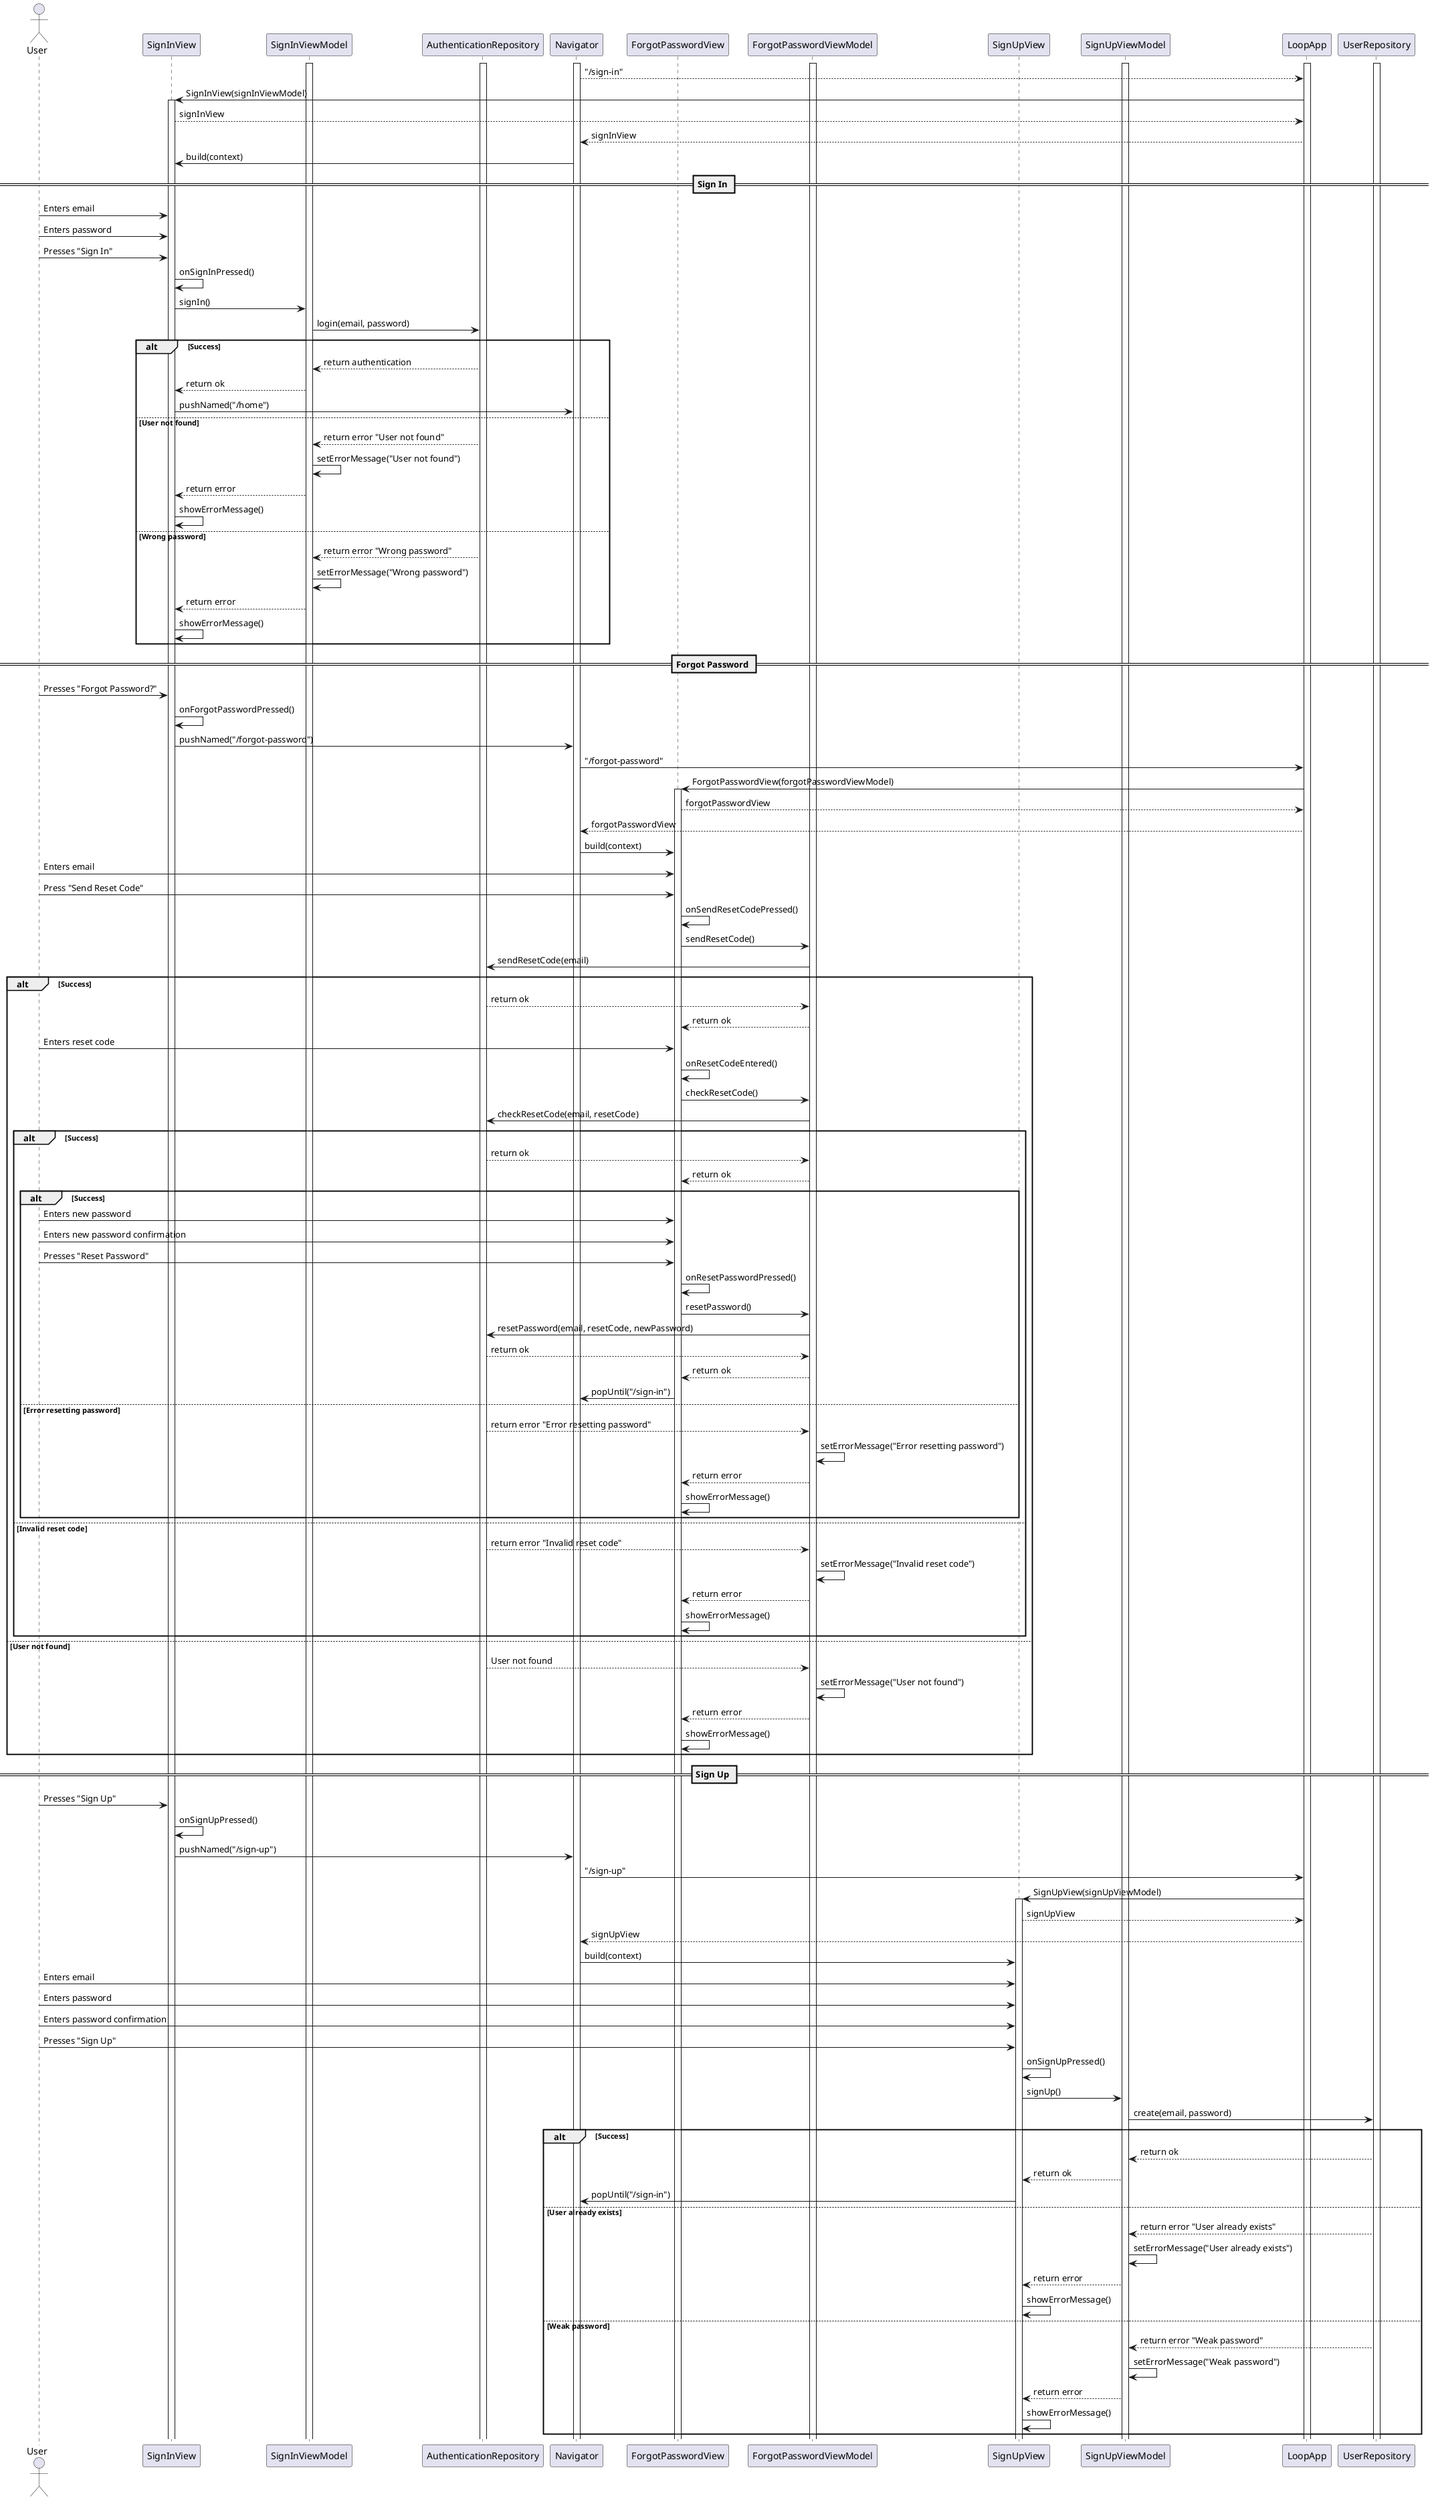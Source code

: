 @startuml

actor User

participant SignInView
participant SignInViewModel
participant AuthenticationRepository
participant Navigator
participant ForgotPasswordView
participant ForgotPasswordViewModel
participant SignUpView
participant SignUpViewModel
participant LoopApp

activate Navigator
activate LoopApp
activate SignInViewModel
activate SignUpViewModel
activate ForgotPasswordViewModel
activate AuthenticationRepository
activate UserRepository

Navigator --> LoopApp: "/sign-in"

LoopApp -> SignInView: SignInView(signInViewModel)
activate SignInView
SignInView --> LoopApp: signInView
LoopApp --> Navigator: signInView
Navigator -> SignInView: build(context)

== Sign In ==
User -> SignInView: Enters email
User -> SignInView: Enters password
User -> SignInView: Presses "Sign In"
SignInView -> SignInView: onSignInPressed()
SignInView -> SignInViewModel: signIn()
SignInViewModel -> AuthenticationRepository: login(email, password)

alt Success
AuthenticationRepository --> SignInViewModel: return authentication
SignInViewModel --> SignInView: return ok
SignInView -> Navigator: pushNamed("/home")
else User not found
    AuthenticationRepository --> SignInViewModel: return error "User not found"
    SignInViewModel -> SignInViewModel: setErrorMessage("User not found")
    SignInViewModel --> SignInView: return error
    SignInView -> SignInView: showErrorMessage()
else Wrong password
    AuthenticationRepository --> SignInViewModel: return error "Wrong password"
    SignInViewModel -> SignInViewModel: setErrorMessage("Wrong password")
    SignInViewModel --> SignInView: return error
    SignInView -> SignInView: showErrorMessage()
end

== Forgot Password ==
User -> SignInView: Presses "Forgot Password?"
SignInView -> SignInView: onForgotPasswordPressed()
SignInView -> Navigator: pushNamed("/forgot-password")
Navigator -> LoopApp: "/forgot-password"
LoopApp -> ForgotPasswordView: ForgotPasswordView(forgotPasswordViewModel)
activate ForgotPasswordView
ForgotPasswordView --> LoopApp: forgotPasswordView
LoopApp --> Navigator: forgotPasswordView
Navigator -> ForgotPasswordView: build(context)
User -> ForgotPasswordView: Enters email
User -> ForgotPasswordView: Press "Send Reset Code"
ForgotPasswordView -> ForgotPasswordView: onSendResetCodePressed()
ForgotPasswordView -> ForgotPasswordViewModel: sendResetCode()
ForgotPasswordViewModel -> AuthenticationRepository: sendResetCode(email)
alt Success
    AuthenticationRepository --> ForgotPasswordViewModel: return ok
    ForgotPasswordViewModel --> ForgotPasswordView: return ok
    User -> ForgotPasswordView: Enters reset code
    ForgotPasswordView -> ForgotPasswordView: onResetCodeEntered()
    ForgotPasswordView -> ForgotPasswordViewModel: checkResetCode()
    ForgotPasswordViewModel -> AuthenticationRepository: checkResetCode(email, resetCode)
    alt Success
        AuthenticationRepository --> ForgotPasswordViewModel: return ok
        ForgotPasswordViewModel --> ForgotPasswordView: return ok
        alt Success
            User -> ForgotPasswordView: Enters new password
            User -> ForgotPasswordView: Enters new password confirmation
            User -> ForgotPasswordView: Presses "Reset Password"
            ForgotPasswordView -> ForgotPasswordView: onResetPasswordPressed()
            ForgotPasswordView -> ForgotPasswordViewModel: resetPassword()
            ForgotPasswordViewModel -> AuthenticationRepository: resetPassword(email, resetCode, newPassword)
            AuthenticationRepository --> ForgotPasswordViewModel: return ok
            ForgotPasswordViewModel --> ForgotPasswordView: return ok
            ForgotPasswordView -> Navigator: popUntil("/sign-in")
        else Error resetting password
            AuthenticationRepository --> ForgotPasswordViewModel: return error "Error resetting password"
            ForgotPasswordViewModel -> ForgotPasswordViewModel: setErrorMessage("Error resetting password")
            ForgotPasswordViewModel --> ForgotPasswordView: return error
            ForgotPasswordView -> ForgotPasswordView: showErrorMessage()
        end
    else Invalid reset code
        AuthenticationRepository --> ForgotPasswordViewModel: return error "Invalid reset code"
        ForgotPasswordViewModel -> ForgotPasswordViewModel: setErrorMessage("Invalid reset code")
        ForgotPasswordViewModel --> ForgotPasswordView: return error
        ForgotPasswordView -> ForgotPasswordView: showErrorMessage()
    end
else User not found
    AuthenticationRepository --> ForgotPasswordViewModel: User not found
    ForgotPasswordViewModel -> ForgotPasswordViewModel: setErrorMessage("User not found")
    ForgotPasswordViewModel --> ForgotPasswordView: return error
    ForgotPasswordView -> ForgotPasswordView: showErrorMessage()
end

== Sign Up ==
User -> SignInView: Presses "Sign Up"
SignInView -> SignInView: onSignUpPressed()
SignInView -> Navigator: pushNamed("/sign-up")
Navigator -> LoopApp: "/sign-up"
LoopApp -> SignUpView: SignUpView(signUpViewModel)
activate SignUpView
SignUpView --> LoopApp: signUpView
LoopApp --> Navigator: signUpView
Navigator -> SignUpView: build(context)
User -> SignUpView: Enters email
User -> SignUpView: Enters password
User -> SignUpView: Enters password confirmation
User -> SignUpView: Presses "Sign Up"
SignUpView -> SignUpView: onSignUpPressed()
SignUpView -> SignUpViewModel: signUp()
SignUpViewModel -> UserRepository: create(email, password)
alt Success
    UserRepository --> SignUpViewModel: return ok
    SignUpViewModel --> SignUpView: return ok
    SignUpView -> Navigator: popUntil("/sign-in")
else User already exists
    UserRepository --> SignUpViewModel: return error "User already exists"
    SignUpViewModel -> SignUpViewModel: setErrorMessage("User already exists")
    SignUpViewModel --> SignUpView: return error
    SignUpView -> SignUpView: showErrorMessage()
else Weak password
    UserRepository --> SignUpViewModel: return error "Weak password"
    SignUpViewModel -> SignUpViewModel: setErrorMessage("Weak password")
    SignUpViewModel --> SignUpView: return error
    SignUpView -> SignUpView: showErrorMessage()
end
@enduml
